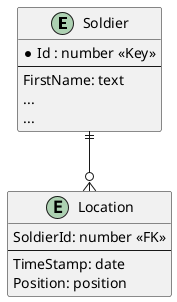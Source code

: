 @startuml

entity Soldier{
    *Id : number <<Key>>
    --
    FirstName: text
    ...
    ...
}

entity Location{
   SoldierId: number <<FK>>
   --
   TimeStamp: date
   Position: position
}

Soldier ||--o{ Location
@end

